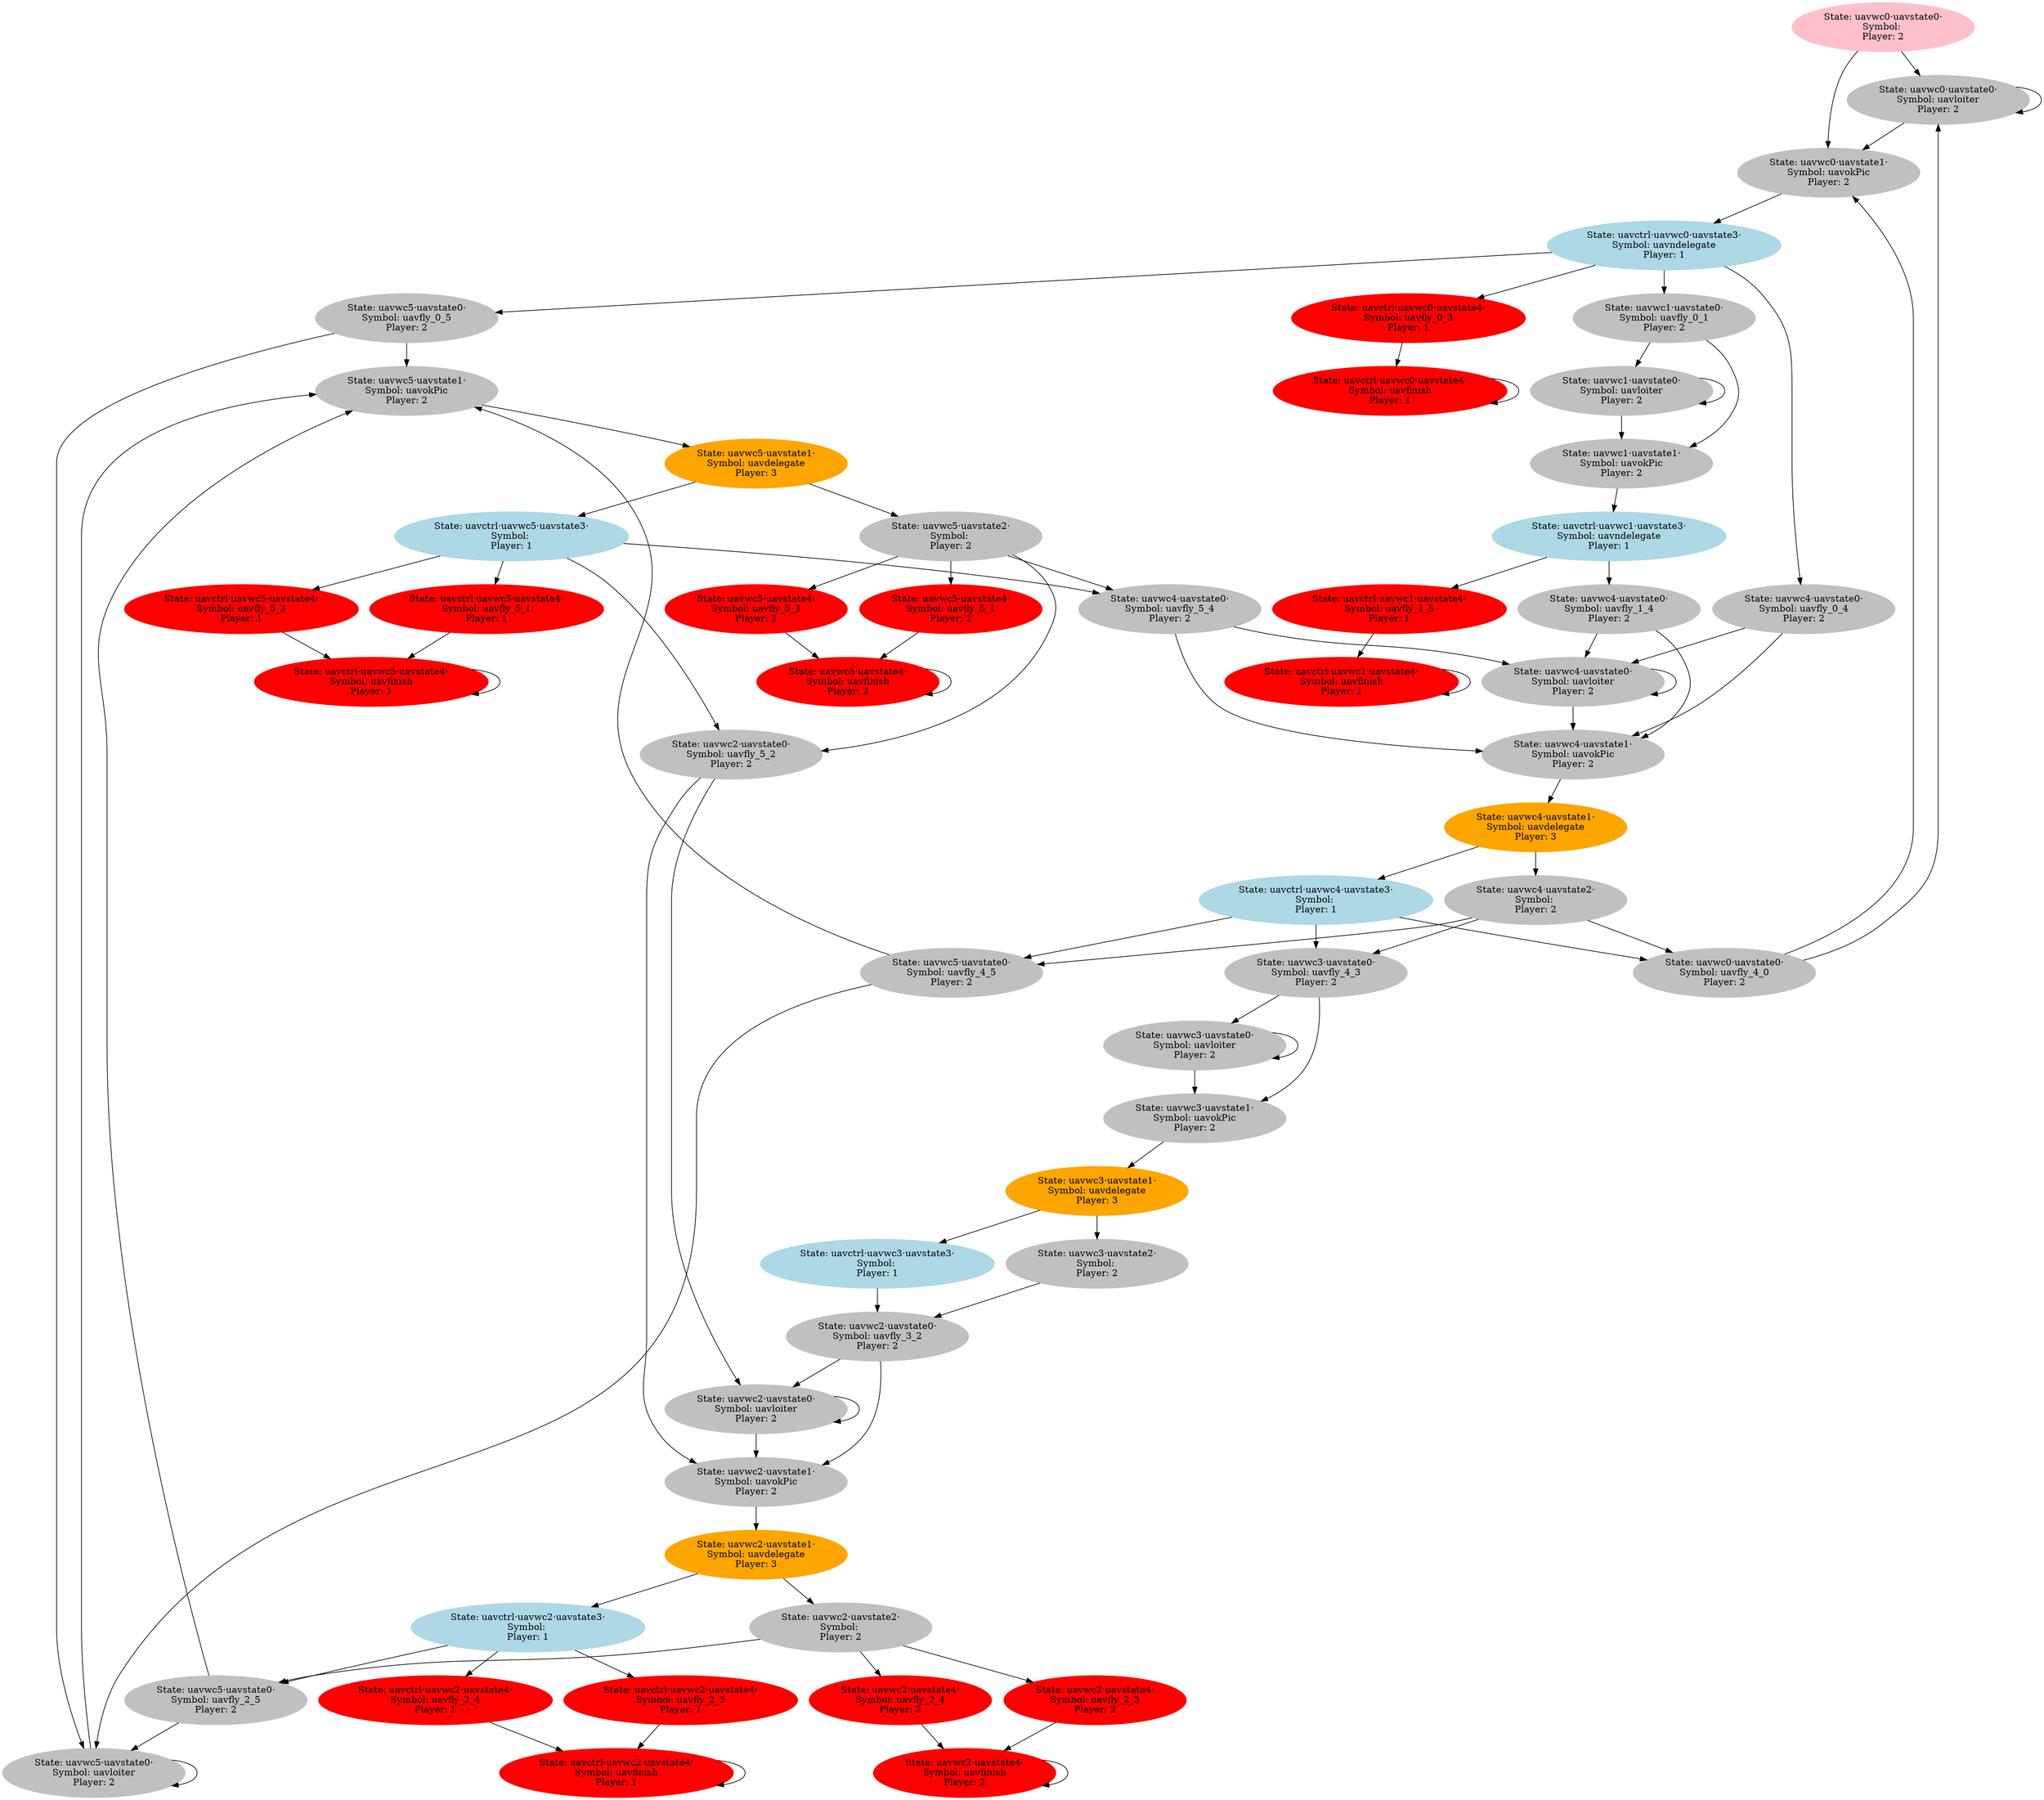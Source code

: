 digraph model {

    node [style=filled];
    0 [label="State: uavwc0·uavstate0·
Symbol: 
Player: 2",color="pink"];
    0 -> 1;
    0 -> 2;
    1 [label="State: uavwc0·uavstate0·
Symbol: uavloiter
Player: 2",color="grey"];
    1 -> 1;
    1 -> 2;
    2 [label="State: uavwc0·uavstate1·
Symbol: uavokPic
Player: 2",color="grey"];
    2 -> 3;
    3 [label="State: uavctrl·uavwc0·uavstate3·
Symbol: uavndelegate
Player: 1",color="lightblue"];
    3 -> 6;
    3 -> 5;
    3 -> 4;
    3 -> 7;
    4 [label="State: uavwc1·uavstate0·
Symbol: uavfly_0_1
Player: 2",color="grey"];
    4 -> 87;
    4 -> 86;
    5 [label="State: uavwc4·uavstate0·
Symbol: uavfly_0_4
Player: 2",color="grey"];
    5 -> 48;
    5 -> 47;
    6 [label="State: uavwc5·uavstate0·
Symbol: uavfly_0_5
Player: 2",color="grey"];
    6 -> 10;
    6 -> 11;
    7 [label="State: uavctrl·uavwc0·uavstate4·
Symbol: uavfly_0_3
Player: 1",color="lightblue"];
    7 [label="State: uavctrl·uavwc0·uavstate4·
Symbol: uavfly_0_3
Player: 1",color="red"];
    7 -> 8;
    8 [label="State: uavctrl·uavwc0·uavstate4·
Symbol: uavfinish
Player: 1",color="lightblue"];
    8 [label="State: uavctrl·uavwc0·uavstate4·
Symbol: uavfinish
Player: 1",color="red"];
    8 -> 8;
    10 [label="State: uavwc5·uavstate1·
Symbol: uavokPic
Player: 2",color="grey"];
    10 -> 14;
    11 [label="State: uavwc5·uavstate0·
Symbol: uavloiter
Player: 2",color="grey"];
    11 -> 10;
    11 -> 11;
    14 [label="State: uavwc5·uavstate1·
Symbol: uavdelegate
Player: 3",color="orange"];
    14 -> 17;
    14 -> 16;
    16 [label="State: uavwc5·uavstate2·
Symbol: 
Player: 2",color="grey"];
    16 -> 19;
    16 -> 18;
    16 -> 80;
    16 -> 79;
    17 [label="State: uavctrl·uavwc5·uavstate3·
Symbol: 
Player: 1",color="lightblue"];
    17 -> 19;
    17 -> 18;
    17 -> 21;
    17 -> 20;
    18 [label="State: uavwc4·uavstate0·
Symbol: uavfly_5_4
Player: 2",color="grey"];
    18 -> 48;
    18 -> 47;
    19 [label="State: uavwc2·uavstate0·
Symbol: uavfly_5_2
Player: 2",color="grey"];
    19 -> 25;
    19 -> 26;
    20 [label="State: uavctrl·uavwc5·uavstate4·
Symbol: uavfly_5_1
Player: 1",color="lightblue"];
    20 [label="State: uavctrl·uavwc5·uavstate4·
Symbol: uavfly_5_1
Player: 1",color="red"];
    20 -> 22;
    21 [label="State: uavctrl·uavwc5·uavstate4·
Symbol: uavfly_5_3
Player: 1",color="lightblue"];
    21 [label="State: uavctrl·uavwc5·uavstate4·
Symbol: uavfly_5_3
Player: 1",color="red"];
    21 -> 22;
    22 [label="State: uavctrl·uavwc5·uavstate4·
Symbol: uavfinish
Player: 1",color="lightblue"];
    22 [label="State: uavctrl·uavwc5·uavstate4·
Symbol: uavfinish
Player: 1",color="red"];
    22 -> 22;
    25 [label="State: uavwc2·uavstate0·
Symbol: uavloiter
Player: 2",color="grey"];
    25 -> 25;
    25 -> 26;
    26 [label="State: uavwc2·uavstate1·
Symbol: uavokPic
Player: 2",color="grey"];
    26 -> 27;
    27 [label="State: uavwc2·uavstate1·
Symbol: uavdelegate
Player: 3",color="orange"];
    27 -> 30;
    27 -> 29;
    29 [label="State: uavwc2·uavstate2·
Symbol: 
Player: 2",color="grey"];
    29 -> 41;
    29 -> 40;
    29 -> 31;
    30 [label="State: uavctrl·uavwc2·uavstate3·
Symbol: 
Player: 1",color="lightblue"];
    30 -> 33;
    30 -> 32;
    30 -> 31;
    31 [label="State: uavwc5·uavstate0·
Symbol: uavfly_2_5
Player: 2",color="grey"];
    31 -> 10;
    31 -> 11;
    32 [label="State: uavctrl·uavwc2·uavstate4·
Symbol: uavfly_2_3
Player: 1",color="lightblue"];
    32 [label="State: uavctrl·uavwc2·uavstate4·
Symbol: uavfly_2_3
Player: 1",color="red"];
    32 -> 34;
    33 [label="State: uavctrl·uavwc2·uavstate4·
Symbol: uavfly_2_4
Player: 1",color="lightblue"];
    33 [label="State: uavctrl·uavwc2·uavstate4·
Symbol: uavfly_2_4
Player: 1",color="red"];
    33 -> 34;
    34 [label="State: uavctrl·uavwc2·uavstate4·
Symbol: uavfinish
Player: 1",color="lightblue"];
    34 [label="State: uavctrl·uavwc2·uavstate4·
Symbol: uavfinish
Player: 1",color="red"];
    34 -> 34;
    40 [label="State: uavwc2·uavstate4·
Symbol: uavfly_2_3
Player: 2",color="grey"];
    40 [label="State: uavwc2·uavstate4·
Symbol: uavfly_2_3
Player: 2",color="red"];
    40 -> 42;
    41 [label="State: uavwc2·uavstate4·
Symbol: uavfly_2_4
Player: 2",color="grey"];
    41 [label="State: uavwc2·uavstate4·
Symbol: uavfly_2_4
Player: 2",color="red"];
    41 -> 42;
    42 [label="State: uavwc2·uavstate4·
Symbol: uavfinish
Player: 2",color="grey"];
    42 [label="State: uavwc2·uavstate4·
Symbol: uavfinish
Player: 2",color="red"];
    42 -> 42;
    47 [label="State: uavwc4·uavstate0·
Symbol: uavloiter
Player: 2",color="grey"];
    47 -> 48;
    47 -> 47;
    48 [label="State: uavwc4·uavstate1·
Symbol: uavokPic
Player: 2",color="grey"];
    48 -> 49;
    49 [label="State: uavwc4·uavstate1·
Symbol: uavdelegate
Player: 3",color="orange"];
    49 -> 52;
    49 -> 51;
    51 [label="State: uavwc4·uavstate2·
Symbol: 
Player: 2",color="grey"];
    51 -> 53;
    51 -> 54;
    51 -> 55;
    52 [label="State: uavctrl·uavwc4·uavstate3·
Symbol: 
Player: 1",color="lightblue"];
    52 -> 53;
    52 -> 54;
    52 -> 55;
    53 [label="State: uavwc0·uavstate0·
Symbol: uavfly_4_0
Player: 2",color="grey"];
    53 -> 1;
    53 -> 2;
    54 [label="State: uavwc3·uavstate0·
Symbol: uavfly_4_3
Player: 2",color="grey"];
    54 -> 58;
    54 -> 59;
    55 [label="State: uavwc5·uavstate0·
Symbol: uavfly_4_5
Player: 2",color="grey"];
    55 -> 10;
    55 -> 11;
    58 [label="State: uavwc3·uavstate0·
Symbol: uavloiter
Player: 2",color="grey"];
    58 -> 58;
    58 -> 59;
    59 [label="State: uavwc3·uavstate1·
Symbol: uavokPic
Player: 2",color="grey"];
    59 -> 60;
    60 [label="State: uavwc3·uavstate1·
Symbol: uavdelegate
Player: 3",color="orange"];
    60 -> 63;
    60 -> 62;
    62 [label="State: uavwc3·uavstate2·
Symbol: 
Player: 2",color="grey"];
    62 -> 64;
    63 [label="State: uavctrl·uavwc3·uavstate3·
Symbol: 
Player: 1",color="lightblue"];
    63 -> 64;
    64 [label="State: uavwc2·uavstate0·
Symbol: uavfly_3_2
Player: 2",color="grey"];
    64 -> 25;
    64 -> 26;
    79 [label="State: uavwc5·uavstate4·
Symbol: uavfly_5_1
Player: 2",color="grey"];
    79 [label="State: uavwc5·uavstate4·
Symbol: uavfly_5_1
Player: 2",color="red"];
    79 -> 81;
    80 [label="State: uavwc5·uavstate4·
Symbol: uavfly_5_3
Player: 2",color="grey"];
    80 [label="State: uavwc5·uavstate4·
Symbol: uavfly_5_3
Player: 2",color="red"];
    80 -> 81;
    81 [label="State: uavwc5·uavstate4·
Symbol: uavfinish
Player: 2",color="grey"];
    81 [label="State: uavwc5·uavstate4·
Symbol: uavfinish
Player: 2",color="red"];
    81 -> 81;
    86 [label="State: uavwc1·uavstate1·
Symbol: uavokPic
Player: 2",color="grey"];
    86 -> 90;
    87 [label="State: uavwc1·uavstate0·
Symbol: uavloiter
Player: 2",color="grey"];
    87 -> 87;
    87 -> 86;
    90 [label="State: uavctrl·uavwc1·uavstate3·
Symbol: uavndelegate
Player: 1",color="lightblue"];
    90 -> 91;
    90 -> 92;
    91 [label="State: uavwc4·uavstate0·
Symbol: uavfly_1_4
Player: 2",color="grey"];
    91 -> 48;
    91 -> 47;
    92 [label="State: uavctrl·uavwc1·uavstate4·
Symbol: uavfly_1_5
Player: 1",color="lightblue"];
    92 [label="State: uavctrl·uavwc1·uavstate4·
Symbol: uavfly_1_5
Player: 1",color="red"];
    92 -> 93;
    93 [label="State: uavctrl·uavwc1·uavstate4·
Symbol: uavfinish
Player: 1",color="lightblue"];
    93 [label="State: uavctrl·uavwc1·uavstate4·
Symbol: uavfinish
Player: 1",color="red"];
    93 -> 93;

}